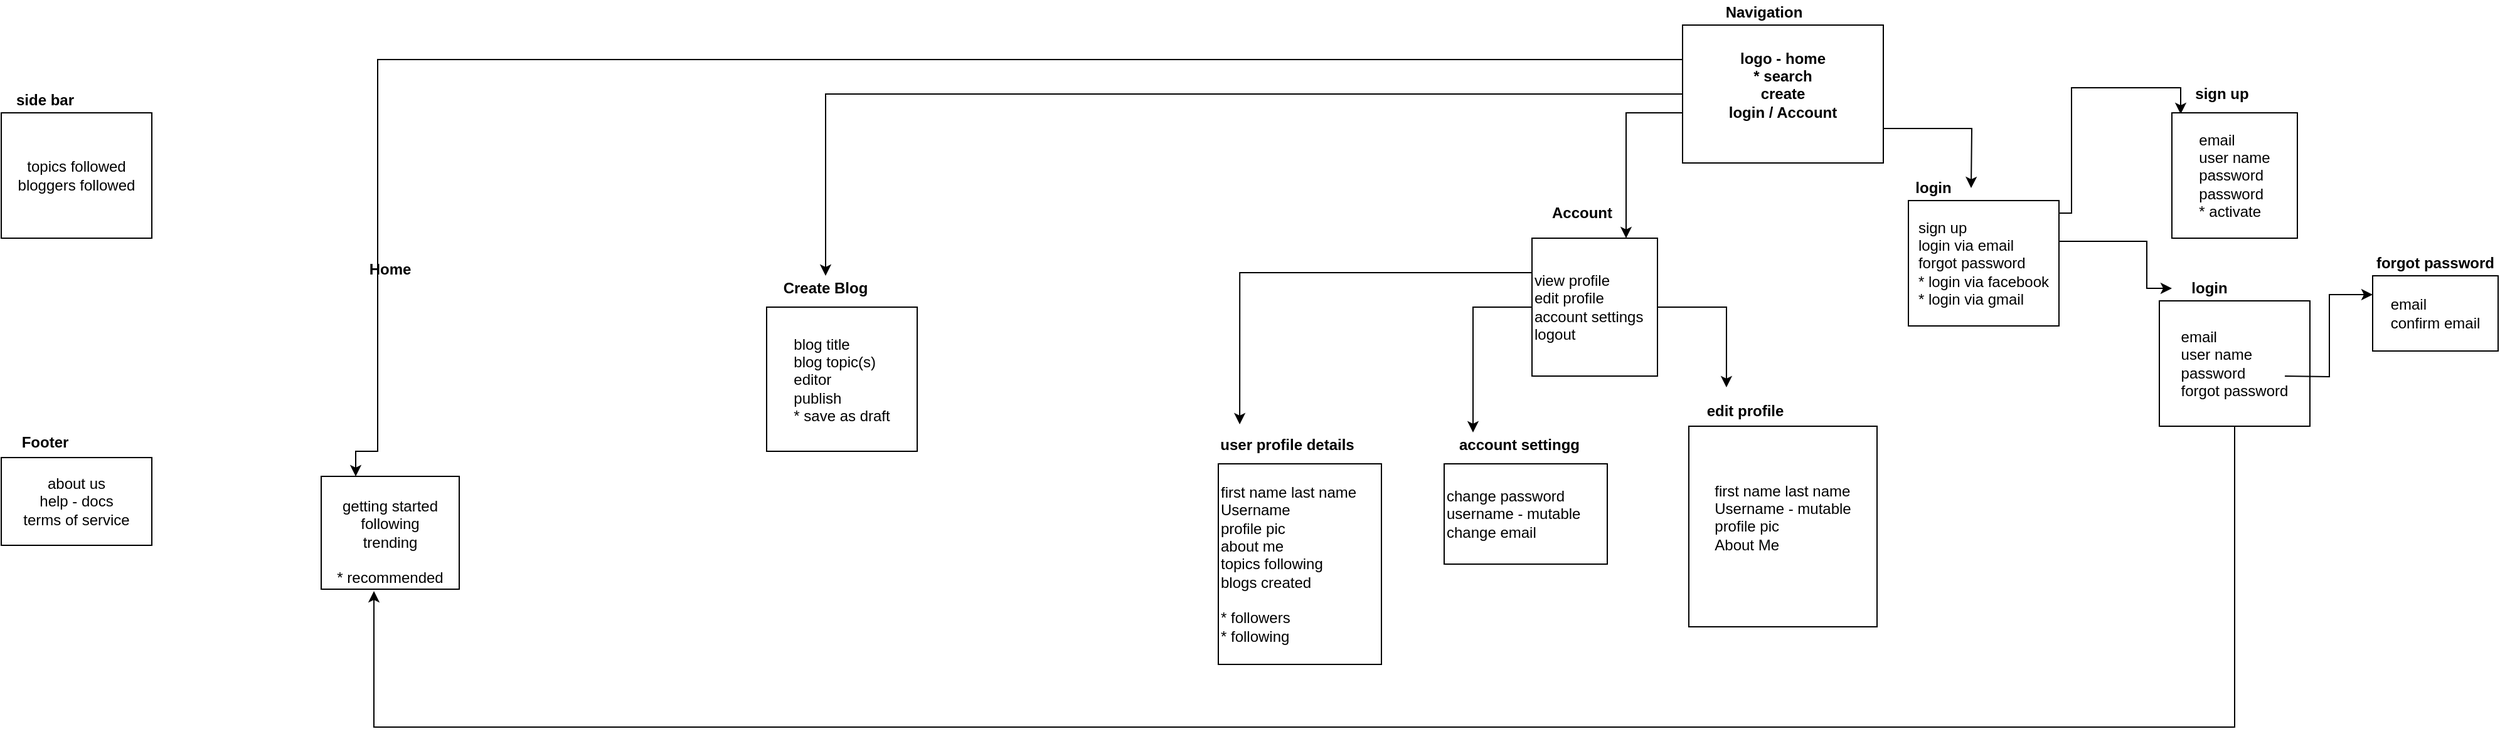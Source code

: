 <mxfile version="15.0.3" type="github">
  <diagram id="prtHgNgQTEPvFCAcTncT" name="Page-1">
    <mxGraphModel dx="2522" dy="488" grid="1" gridSize="10" guides="1" tooltips="1" connect="1" arrows="0" fold="1" page="1" pageScale="1" pageWidth="827" pageHeight="1169" math="0" shadow="0">
      <root>
        <mxCell id="0" />
        <mxCell id="1" parent="0" />
        <mxCell id="8EQNYQx7DyZxJMNojB_O-11" style="edgeStyle=orthogonalEdgeStyle;rounded=0;orthogonalLoop=1;jettySize=auto;html=1;exitX=1;exitY=0.75;exitDx=0;exitDy=0;" parent="1" source="8EQNYQx7DyZxJMNojB_O-1" edge="1">
          <mxGeometry relative="1" as="geometry">
            <mxPoint x="540" y="150" as="targetPoint" />
          </mxGeometry>
        </mxCell>
        <mxCell id="8EQNYQx7DyZxJMNojB_O-39" style="edgeStyle=orthogonalEdgeStyle;rounded=0;orthogonalLoop=1;jettySize=auto;html=1;exitX=0;exitY=0.75;exitDx=0;exitDy=0;entryX=0.75;entryY=0;entryDx=0;entryDy=0;" parent="1" source="8EQNYQx7DyZxJMNojB_O-1" target="8EQNYQx7DyZxJMNojB_O-12" edge="1">
          <mxGeometry relative="1" as="geometry">
            <Array as="points">
              <mxPoint x="310" y="90" />
              <mxPoint x="265" y="90" />
            </Array>
          </mxGeometry>
        </mxCell>
        <mxCell id="8EQNYQx7DyZxJMNojB_O-51" style="edgeStyle=orthogonalEdgeStyle;rounded=0;orthogonalLoop=1;jettySize=auto;html=1;entryX=0.5;entryY=0;entryDx=0;entryDy=0;" parent="1" source="8EQNYQx7DyZxJMNojB_O-1" target="8EQNYQx7DyZxJMNojB_O-40" edge="1">
          <mxGeometry relative="1" as="geometry" />
        </mxCell>
        <mxCell id="y3A3pCyBqQIWZJFm6sRN-7" style="edgeStyle=orthogonalEdgeStyle;rounded=0;orthogonalLoop=1;jettySize=auto;html=1;exitX=0;exitY=0.25;exitDx=0;exitDy=0;entryX=0.25;entryY=0;entryDx=0;entryDy=0;" parent="1" source="8EQNYQx7DyZxJMNojB_O-1" edge="1" target="8EQNYQx7DyZxJMNojB_O-47">
          <mxGeometry relative="1" as="geometry">
            <mxPoint x="-730" y="200" as="targetPoint" />
            <Array as="points">
              <mxPoint x="-730" y="48" />
              <mxPoint x="-730" y="360" />
              <mxPoint x="-747" y="360" />
            </Array>
          </mxGeometry>
        </mxCell>
        <mxCell id="8EQNYQx7DyZxJMNojB_O-1" value="&lt;div&gt;&lt;div&gt;&lt;b&gt;logo - home&lt;br&gt;&lt;/b&gt;&lt;/div&gt;&lt;div&gt;&lt;b&gt;* search&lt;/b&gt;&lt;/div&gt;&lt;/div&gt;&lt;div&gt;&lt;b&gt;create&lt;/b&gt;&lt;/div&gt;&lt;div&gt;&lt;b&gt;login / Account&lt;br&gt;&lt;/b&gt;&lt;/div&gt;&lt;div&gt;&lt;br&gt;&lt;/div&gt;" style="rounded=0;whiteSpace=wrap;html=1;" parent="1" vertex="1">
          <mxGeometry x="310" y="20" width="160" height="110" as="geometry" />
        </mxCell>
        <mxCell id="8EQNYQx7DyZxJMNojB_O-3" value="&lt;div align=&quot;left&quot;&gt;sign up&lt;br&gt;&lt;/div&gt;&lt;div align=&quot;left&quot;&gt;login via email&lt;/div&gt;&lt;div align=&quot;left&quot;&gt;forgot password&lt;br&gt;&lt;/div&gt;&lt;div align=&quot;left&quot;&gt;* login via facebook&lt;/div&gt;&lt;div align=&quot;left&quot;&gt;* login via gmail&lt;br&gt;&lt;/div&gt;" style="rounded=0;whiteSpace=wrap;html=1;" parent="1" vertex="1">
          <mxGeometry x="490" y="160" width="120" height="100" as="geometry" />
        </mxCell>
        <mxCell id="8EQNYQx7DyZxJMNojB_O-4" value="&lt;b&gt;login&lt;/b&gt;" style="text;html=1;strokeColor=none;fillColor=none;align=center;verticalAlign=middle;whiteSpace=wrap;rounded=0;" parent="1" vertex="1">
          <mxGeometry x="490" y="140" width="40" height="20" as="geometry" />
        </mxCell>
        <mxCell id="8EQNYQx7DyZxJMNojB_O-5" value="&lt;b&gt;Navigation&lt;/b&gt;" style="text;html=1;strokeColor=none;fillColor=none;align=center;verticalAlign=middle;whiteSpace=wrap;rounded=0;" parent="1" vertex="1">
          <mxGeometry x="340" width="70" height="20" as="geometry" />
        </mxCell>
        <mxCell id="Z2a8YiFNI8ECmcvXWg9p-6" style="edgeStyle=orthogonalEdgeStyle;rounded=0;orthogonalLoop=1;jettySize=auto;html=1;exitX=1;exitY=0;exitDx=0;exitDy=0;entryX=0.07;entryY=0.01;entryDx=0;entryDy=0;entryPerimeter=0;" parent="1" target="Z2a8YiFNI8ECmcvXWg9p-3" edge="1">
          <mxGeometry relative="1" as="geometry">
            <Array as="points">
              <mxPoint x="620" y="170" />
              <mxPoint x="620" y="70" />
              <mxPoint x="707" y="70" />
            </Array>
            <mxPoint x="610" y="170" as="sourcePoint" />
          </mxGeometry>
        </mxCell>
        <mxCell id="Z2a8YiFNI8ECmcvXWg9p-11" style="edgeStyle=orthogonalEdgeStyle;rounded=0;orthogonalLoop=1;jettySize=auto;html=1;exitX=1;exitY=0.25;exitDx=0;exitDy=0;" parent="1" target="Z2a8YiFNI8ECmcvXWg9p-8" edge="1">
          <mxGeometry relative="1" as="geometry">
            <Array as="points">
              <mxPoint x="680" y="193" />
              <mxPoint x="680" y="230" />
            </Array>
            <mxPoint x="610" y="192.5" as="sourcePoint" />
          </mxGeometry>
        </mxCell>
        <mxCell id="y3A3pCyBqQIWZJFm6sRN-1" style="edgeStyle=orthogonalEdgeStyle;rounded=0;orthogonalLoop=1;jettySize=auto;html=1;exitX=0;exitY=0.25;exitDx=0;exitDy=0;entryX=0.155;entryY=-0.05;entryDx=0;entryDy=0;entryPerimeter=0;" parent="1" source="8EQNYQx7DyZxJMNojB_O-12" target="8EQNYQx7DyZxJMNojB_O-27" edge="1">
          <mxGeometry relative="1" as="geometry" />
        </mxCell>
        <mxCell id="y3A3pCyBqQIWZJFm6sRN-2" style="edgeStyle=orthogonalEdgeStyle;rounded=0;orthogonalLoop=1;jettySize=auto;html=1;exitX=1;exitY=0.25;exitDx=0;exitDy=0;entryX=0.333;entryY=-0.117;entryDx=0;entryDy=0;entryPerimeter=0;" parent="1" source="8EQNYQx7DyZxJMNojB_O-12" target="8EQNYQx7DyZxJMNojB_O-32" edge="1">
          <mxGeometry relative="1" as="geometry">
            <Array as="points">
              <mxPoint x="290" y="245" />
              <mxPoint x="345" y="245" />
            </Array>
          </mxGeometry>
        </mxCell>
        <mxCell id="y3A3pCyBqQIWZJFm6sRN-5" style="edgeStyle=orthogonalEdgeStyle;rounded=0;orthogonalLoop=1;jettySize=auto;html=1;exitX=0;exitY=0.5;exitDx=0;exitDy=0;entryX=0.13;entryY=-0.167;entryDx=0;entryDy=0;entryPerimeter=0;" parent="1" source="8EQNYQx7DyZxJMNojB_O-12" target="y3A3pCyBqQIWZJFm6sRN-4" edge="1">
          <mxGeometry relative="1" as="geometry" />
        </mxCell>
        <mxCell id="8EQNYQx7DyZxJMNojB_O-12" value="&lt;div&gt;view profile&lt;/div&gt;&lt;div&gt;edit profile&lt;/div&gt;&lt;div&gt;account settings&lt;/div&gt;&lt;div&gt;logout&lt;br&gt;&lt;/div&gt;" style="rounded=0;whiteSpace=wrap;html=1;align=left;" parent="1" vertex="1">
          <mxGeometry x="190" y="190" width="100" height="110" as="geometry" />
        </mxCell>
        <mxCell id="8EQNYQx7DyZxJMNojB_O-17" value="&lt;b&gt;Account&lt;/b&gt;" style="text;html=1;strokeColor=none;fillColor=none;align=center;verticalAlign=middle;whiteSpace=wrap;rounded=0;" parent="1" vertex="1">
          <mxGeometry x="210" y="160" width="40" height="20" as="geometry" />
        </mxCell>
        <mxCell id="8EQNYQx7DyZxJMNojB_O-27" value="&lt;b&gt;user profile details&lt;/b&gt;" style="text;html=1;strokeColor=none;fillColor=none;align=center;verticalAlign=middle;whiteSpace=wrap;rounded=0;" parent="1" vertex="1">
          <mxGeometry x="-60" y="340" width="110" height="30" as="geometry" />
        </mxCell>
        <mxCell id="8EQNYQx7DyZxJMNojB_O-29" value="&lt;div align=&quot;left&quot;&gt;first name last name&lt;br&gt;&lt;/div&gt;&lt;div align=&quot;left&quot;&gt;Username - mutable&lt;br&gt;&lt;/div&gt;&lt;div align=&quot;left&quot;&gt;profile pic&lt;/div&gt;&lt;div align=&quot;left&quot;&gt;About Me&lt;br&gt;&lt;/div&gt;&lt;div align=&quot;left&quot;&gt;&lt;br&gt;&lt;/div&gt;" style="rounded=0;whiteSpace=wrap;html=1;align=center;" parent="1" vertex="1">
          <mxGeometry x="315" y="340" width="150" height="160" as="geometry" />
        </mxCell>
        <mxCell id="8EQNYQx7DyZxJMNojB_O-30" value="&lt;div align=&quot;left&quot;&gt;first name last name&lt;br&gt;&lt;/div&gt;&lt;div align=&quot;left&quot;&gt;Username&lt;br&gt;&lt;/div&gt;&lt;div align=&quot;left&quot;&gt;profile pic&lt;/div&gt;&lt;div align=&quot;left&quot;&gt;about me&lt;br&gt;&lt;/div&gt;&lt;div align=&quot;left&quot;&gt;topics following&lt;br&gt;&lt;/div&gt;&lt;div align=&quot;left&quot;&gt;blogs created&lt;/div&gt;&lt;div align=&quot;left&quot;&gt;&lt;br&gt;&lt;/div&gt;&lt;div align=&quot;left&quot;&gt;* followers&lt;/div&gt;&lt;div align=&quot;left&quot;&gt;* following&lt;br&gt;&lt;/div&gt;" style="rounded=0;whiteSpace=wrap;html=1;align=left;" parent="1" vertex="1">
          <mxGeometry x="-60" y="370" width="130" height="160" as="geometry" />
        </mxCell>
        <mxCell id="8EQNYQx7DyZxJMNojB_O-32" value="&lt;b&gt;edit profile&lt;br&gt;&lt;/b&gt;" style="text;html=1;strokeColor=none;fillColor=none;align=center;verticalAlign=middle;whiteSpace=wrap;rounded=0;" parent="1" vertex="1">
          <mxGeometry x="315" y="312.5" width="90" height="30" as="geometry" />
        </mxCell>
        <mxCell id="8EQNYQx7DyZxJMNojB_O-40" value="&lt;b&gt;Create Blog&lt;br&gt;&lt;/b&gt;" style="text;html=1;strokeColor=none;fillColor=none;align=center;verticalAlign=middle;whiteSpace=wrap;rounded=0;" parent="1" vertex="1">
          <mxGeometry x="-413" y="220" width="80" height="20" as="geometry" />
        </mxCell>
        <mxCell id="8EQNYQx7DyZxJMNojB_O-44" value="&lt;div align=&quot;left&quot;&gt;blog title&lt;/div&gt;&lt;div align=&quot;left&quot;&gt;blog topic(s)&lt;/div&gt;&lt;div align=&quot;left&quot;&gt;editor&lt;/div&gt;&lt;div align=&quot;left&quot;&gt;publish&lt;br&gt;&lt;/div&gt;&lt;div align=&quot;left&quot;&gt;* save as draft&lt;br&gt;&lt;/div&gt;" style="rounded=0;whiteSpace=wrap;html=1;align=center;" parent="1" vertex="1">
          <mxGeometry x="-420" y="245" width="120" height="115" as="geometry" />
        </mxCell>
        <mxCell id="8EQNYQx7DyZxJMNojB_O-47" value="&lt;div&gt;&lt;br&gt;&lt;/div&gt;&lt;div&gt;getting started&lt;br&gt;&lt;/div&gt;&lt;div&gt;following&lt;/div&gt;&lt;div&gt;trending&lt;br&gt;&lt;/div&gt;&lt;div&gt;&lt;br&gt;&lt;/div&gt;&lt;div&gt;* recommended&lt;br&gt;&lt;/div&gt;" style="rounded=0;whiteSpace=wrap;html=1;align=center;" parent="1" vertex="1">
          <mxGeometry x="-775" y="380" width="110" height="90" as="geometry" />
        </mxCell>
        <mxCell id="8EQNYQx7DyZxJMNojB_O-48" value="&lt;b&gt;Home&lt;/b&gt;" style="text;html=1;strokeColor=none;fillColor=none;align=center;verticalAlign=middle;whiteSpace=wrap;rounded=0;" parent="1" vertex="1">
          <mxGeometry x="-740" y="205" width="40" height="20" as="geometry" />
        </mxCell>
        <mxCell id="Z2a8YiFNI8ECmcvXWg9p-1" value="&lt;b&gt;sign up&lt;/b&gt;" style="text;html=1;strokeColor=none;fillColor=none;align=center;verticalAlign=middle;whiteSpace=wrap;rounded=0;" parent="1" vertex="1">
          <mxGeometry x="710" y="65" width="60" height="20" as="geometry" />
        </mxCell>
        <mxCell id="Z2a8YiFNI8ECmcvXWg9p-3" value="&lt;div align=&quot;left&quot;&gt;email&lt;/div&gt;&lt;div align=&quot;left&quot;&gt;user name&lt;/div&gt;&lt;div align=&quot;left&quot;&gt;password&lt;/div&gt;&lt;div align=&quot;left&quot;&gt;password&lt;/div&gt;&lt;div align=&quot;left&quot;&gt;* activate&lt;br&gt;&lt;/div&gt;" style="rounded=0;whiteSpace=wrap;html=1;" parent="1" vertex="1">
          <mxGeometry x="700" y="90" width="100" height="100" as="geometry" />
        </mxCell>
        <mxCell id="Z2a8YiFNI8ECmcvXWg9p-8" value="&lt;b&gt;login&lt;/b&gt;" style="text;html=1;strokeColor=none;fillColor=none;align=center;verticalAlign=middle;whiteSpace=wrap;rounded=0;" parent="1" vertex="1">
          <mxGeometry x="700" y="220" width="60" height="20" as="geometry" />
        </mxCell>
        <mxCell id="cfv5c3N05HlVdI_CDQwd-1" style="edgeStyle=orthogonalEdgeStyle;rounded=0;orthogonalLoop=1;jettySize=auto;html=1;exitX=0.5;exitY=1;exitDx=0;exitDy=0;entryX=0.382;entryY=1.017;entryDx=0;entryDy=0;entryPerimeter=0;" edge="1" parent="1" source="Z2a8YiFNI8ECmcvXWg9p-9" target="8EQNYQx7DyZxJMNojB_O-47">
          <mxGeometry relative="1" as="geometry">
            <Array as="points">
              <mxPoint x="750" y="580" />
              <mxPoint x="-733" y="580" />
            </Array>
          </mxGeometry>
        </mxCell>
        <mxCell id="Z2a8YiFNI8ECmcvXWg9p-9" value="&lt;div align=&quot;left&quot;&gt;email&lt;/div&gt;&lt;div align=&quot;left&quot;&gt;user name&lt;/div&gt;&lt;div align=&quot;left&quot;&gt;password&lt;/div&gt;&lt;div align=&quot;left&quot;&gt;forgot password&lt;br&gt;&lt;/div&gt;" style="rounded=0;whiteSpace=wrap;html=1;" parent="1" vertex="1">
          <mxGeometry x="690" y="240" width="120" height="100" as="geometry" />
        </mxCell>
        <mxCell id="Z2a8YiFNI8ECmcvXWg9p-15" style="edgeStyle=orthogonalEdgeStyle;rounded=0;orthogonalLoop=1;jettySize=auto;html=1;exitX=1;exitY=0.75;exitDx=0;exitDy=0;entryX=0;entryY=0.25;entryDx=0;entryDy=0;" parent="1" target="Z2a8YiFNI8ECmcvXWg9p-12" edge="1">
          <mxGeometry relative="1" as="geometry">
            <mxPoint x="790" y="300" as="sourcePoint" />
          </mxGeometry>
        </mxCell>
        <mxCell id="Z2a8YiFNI8ECmcvXWg9p-12" value="&lt;div align=&quot;left&quot;&gt;email&lt;/div&gt;&lt;div align=&quot;left&quot;&gt;confirm email&lt;br&gt;&lt;/div&gt;" style="rounded=0;whiteSpace=wrap;html=1;" parent="1" vertex="1">
          <mxGeometry x="860" y="220" width="100" height="60" as="geometry" />
        </mxCell>
        <mxCell id="Z2a8YiFNI8ECmcvXWg9p-14" value="&lt;b&gt;forgot password&lt;/b&gt;" style="text;html=1;strokeColor=none;fillColor=none;align=center;verticalAlign=middle;whiteSpace=wrap;rounded=0;" parent="1" vertex="1">
          <mxGeometry x="860" y="200" width="100" height="20" as="geometry" />
        </mxCell>
        <mxCell id="Z2a8YiFNI8ECmcvXWg9p-18" value="&lt;div&gt;topics followed&lt;/div&gt;&lt;div&gt;bloggers followed&lt;br&gt;&lt;/div&gt;" style="rounded=0;whiteSpace=wrap;html=1;" parent="1" vertex="1">
          <mxGeometry x="-1030" y="90" width="120" height="100" as="geometry" />
        </mxCell>
        <mxCell id="Z2a8YiFNI8ECmcvXWg9p-20" value="&lt;b&gt;side bar&lt;/b&gt;" style="text;html=1;strokeColor=none;fillColor=none;align=center;verticalAlign=middle;whiteSpace=wrap;rounded=0;" parent="1" vertex="1">
          <mxGeometry x="-1030" y="70" width="70" height="20" as="geometry" />
        </mxCell>
        <mxCell id="Z2a8YiFNI8ECmcvXWg9p-21" value="&lt;div&gt;about us&lt;/div&gt;&lt;div&gt;help - docs&lt;br&gt;&lt;/div&gt;&lt;div&gt;terms of service&lt;br&gt;&lt;/div&gt;" style="rounded=0;whiteSpace=wrap;html=1;" parent="1" vertex="1">
          <mxGeometry x="-1030" y="365" width="120" height="70" as="geometry" />
        </mxCell>
        <mxCell id="Z2a8YiFNI8ECmcvXWg9p-24" value="&lt;b&gt;Footer&lt;/b&gt;" style="text;html=1;strokeColor=none;fillColor=none;align=center;verticalAlign=middle;whiteSpace=wrap;rounded=0;" parent="1" vertex="1">
          <mxGeometry x="-1030" y="342.5" width="70" height="20" as="geometry" />
        </mxCell>
        <mxCell id="y3A3pCyBqQIWZJFm6sRN-3" value="&lt;div&gt;change password&lt;/div&gt;&lt;div&gt;username - mutable&lt;/div&gt;&lt;div&gt;change email&lt;br&gt;&lt;/div&gt;" style="rounded=0;whiteSpace=wrap;html=1;align=left;" parent="1" vertex="1">
          <mxGeometry x="120" y="370" width="130" height="80" as="geometry" />
        </mxCell>
        <mxCell id="y3A3pCyBqQIWZJFm6sRN-4" value="&lt;b&gt;account settingg&lt;/b&gt;" style="text;html=1;strokeColor=none;fillColor=none;align=center;verticalAlign=middle;whiteSpace=wrap;rounded=0;" parent="1" vertex="1">
          <mxGeometry x="130" y="347.5" width="100" height="15" as="geometry" />
        </mxCell>
      </root>
    </mxGraphModel>
  </diagram>
</mxfile>
